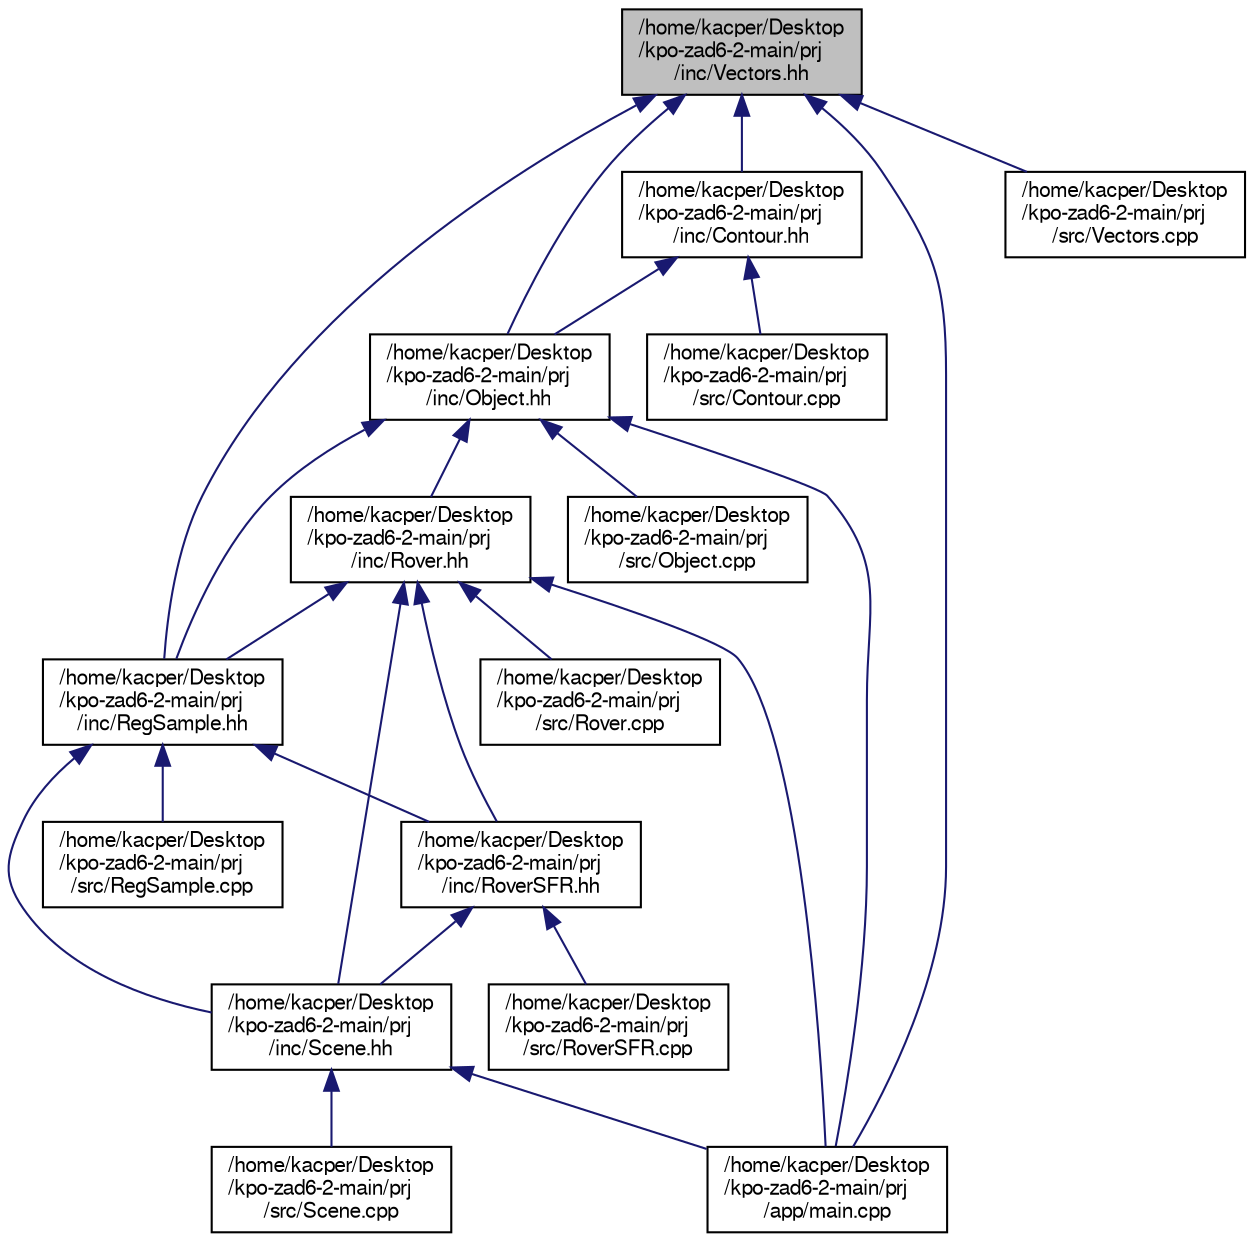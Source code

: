 digraph "/home/kacper/Desktop/kpo-zad6-2-main/prj/inc/Vectors.hh"
{
 // LATEX_PDF_SIZE
  edge [fontname="FreeSans",fontsize="10",labelfontname="FreeSans",labelfontsize="10"];
  node [fontname="FreeSans",fontsize="10",shape=record];
  Node1 [label="/home/kacper/Desktop\l/kpo-zad6-2-main/prj\l/inc/Vectors.hh",height=0.2,width=0.4,color="black", fillcolor="grey75", style="filled", fontcolor="black",tooltip="Definiuje instancje Vektor3D i Vector2D."];
  Node1 -> Node2 [dir="back",color="midnightblue",fontsize="10",style="solid",fontname="FreeSans"];
  Node2 [label="/home/kacper/Desktop\l/kpo-zad6-2-main/prj\l/app/main.cpp",height=0.2,width=0.4,color="black", fillcolor="white", style="filled",URL="$a00029.html",tooltip="Plik main."];
  Node1 -> Node3 [dir="back",color="midnightblue",fontsize="10",style="solid",fontname="FreeSans"];
  Node3 [label="/home/kacper/Desktop\l/kpo-zad6-2-main/prj\l/inc/Contour.hh",height=0.2,width=0.4,color="black", fillcolor="white", style="filled",URL="$a00035.html",tooltip=" "];
  Node3 -> Node4 [dir="back",color="midnightblue",fontsize="10",style="solid",fontname="FreeSans"];
  Node4 [label="/home/kacper/Desktop\l/kpo-zad6-2-main/prj\l/inc/Object.hh",height=0.2,width=0.4,color="black", fillcolor="white", style="filled",URL="$a00047.html",tooltip="Plik zawierajacy klase Object."];
  Node4 -> Node2 [dir="back",color="midnightblue",fontsize="10",style="solid",fontname="FreeSans"];
  Node4 -> Node5 [dir="back",color="midnightblue",fontsize="10",style="solid",fontname="FreeSans"];
  Node5 [label="/home/kacper/Desktop\l/kpo-zad6-2-main/prj\l/inc/RegSample.hh",height=0.2,width=0.4,color="black", fillcolor="white", style="filled",URL="$a00053.html",tooltip=" "];
  Node5 -> Node6 [dir="back",color="midnightblue",fontsize="10",style="solid",fontname="FreeSans"];
  Node6 [label="/home/kacper/Desktop\l/kpo-zad6-2-main/prj\l/inc/RoverSFR.hh",height=0.2,width=0.4,color="black", fillcolor="white", style="filled",URL="$a00059.html",tooltip=" "];
  Node6 -> Node7 [dir="back",color="midnightblue",fontsize="10",style="solid",fontname="FreeSans"];
  Node7 [label="/home/kacper/Desktop\l/kpo-zad6-2-main/prj\l/inc/Scene.hh",height=0.2,width=0.4,color="black", fillcolor="white", style="filled",URL="$a00062.html",tooltip="Plik naglowkowy sceny."];
  Node7 -> Node2 [dir="back",color="midnightblue",fontsize="10",style="solid",fontname="FreeSans"];
  Node7 -> Node8 [dir="back",color="midnightblue",fontsize="10",style="solid",fontname="FreeSans"];
  Node8 [label="/home/kacper/Desktop\l/kpo-zad6-2-main/prj\l/src/Scene.cpp",height=0.2,width=0.4,color="black", fillcolor="white", style="filled",URL="$a00092.html",tooltip=" "];
  Node6 -> Node9 [dir="back",color="midnightblue",fontsize="10",style="solid",fontname="FreeSans"];
  Node9 [label="/home/kacper/Desktop\l/kpo-zad6-2-main/prj\l/src/RoverSFR.cpp",height=0.2,width=0.4,color="black", fillcolor="white", style="filled",URL="$a00089.html",tooltip=" "];
  Node5 -> Node7 [dir="back",color="midnightblue",fontsize="10",style="solid",fontname="FreeSans"];
  Node5 -> Node10 [dir="back",color="midnightblue",fontsize="10",style="solid",fontname="FreeSans"];
  Node10 [label="/home/kacper/Desktop\l/kpo-zad6-2-main/prj\l/src/RegSample.cpp",height=0.2,width=0.4,color="black", fillcolor="white", style="filled",URL="$a00083.html",tooltip=" "];
  Node4 -> Node11 [dir="back",color="midnightblue",fontsize="10",style="solid",fontname="FreeSans"];
  Node11 [label="/home/kacper/Desktop\l/kpo-zad6-2-main/prj\l/inc/Rover.hh",height=0.2,width=0.4,color="black", fillcolor="white", style="filled",URL="$a00056.html",tooltip="Plik naglowkowy lazika."];
  Node11 -> Node2 [dir="back",color="midnightblue",fontsize="10",style="solid",fontname="FreeSans"];
  Node11 -> Node5 [dir="back",color="midnightblue",fontsize="10",style="solid",fontname="FreeSans"];
  Node11 -> Node6 [dir="back",color="midnightblue",fontsize="10",style="solid",fontname="FreeSans"];
  Node11 -> Node7 [dir="back",color="midnightblue",fontsize="10",style="solid",fontname="FreeSans"];
  Node11 -> Node12 [dir="back",color="midnightblue",fontsize="10",style="solid",fontname="FreeSans"];
  Node12 [label="/home/kacper/Desktop\l/kpo-zad6-2-main/prj\l/src/Rover.cpp",height=0.2,width=0.4,color="black", fillcolor="white", style="filled",URL="$a00086.html",tooltip=" "];
  Node4 -> Node13 [dir="back",color="midnightblue",fontsize="10",style="solid",fontname="FreeSans"];
  Node13 [label="/home/kacper/Desktop\l/kpo-zad6-2-main/prj\l/src/Object.cpp",height=0.2,width=0.4,color="black", fillcolor="white", style="filled",URL="$a00077.html",tooltip=" "];
  Node3 -> Node14 [dir="back",color="midnightblue",fontsize="10",style="solid",fontname="FreeSans"];
  Node14 [label="/home/kacper/Desktop\l/kpo-zad6-2-main/prj\l/src/Contour.cpp",height=0.2,width=0.4,color="black", fillcolor="white", style="filled",URL="$a00071.html",tooltip=" "];
  Node1 -> Node4 [dir="back",color="midnightblue",fontsize="10",style="solid",fontname="FreeSans"];
  Node1 -> Node5 [dir="back",color="midnightblue",fontsize="10",style="solid",fontname="FreeSans"];
  Node1 -> Node15 [dir="back",color="midnightblue",fontsize="10",style="solid",fontname="FreeSans"];
  Node15 [label="/home/kacper/Desktop\l/kpo-zad6-2-main/prj\l/src/Vectors.cpp",height=0.2,width=0.4,color="black", fillcolor="white", style="filled",URL="$a00095.html",tooltip=" "];
}
